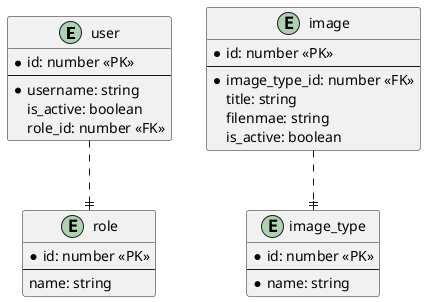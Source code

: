 @startuml ERD

entity "user" as user {
  *id: number <<PK>>
  --
  *username: string
  is_active: boolean
  role_id: number <<FK>>
}

entity "role" as role {
  *id: number <<PK>>
  --
  name: string
}

user ..|| role

entity "image" as img {
  *id: number <<PK>>
  --
  *image_type_id: number <<FK>>
  title: string
  filenmae: string
  is_active: boolean
}

entity "image_type" as img_type {
  *id: number <<PK>>
  --
  *name: string
}

img ..|| img_type

@enduml
